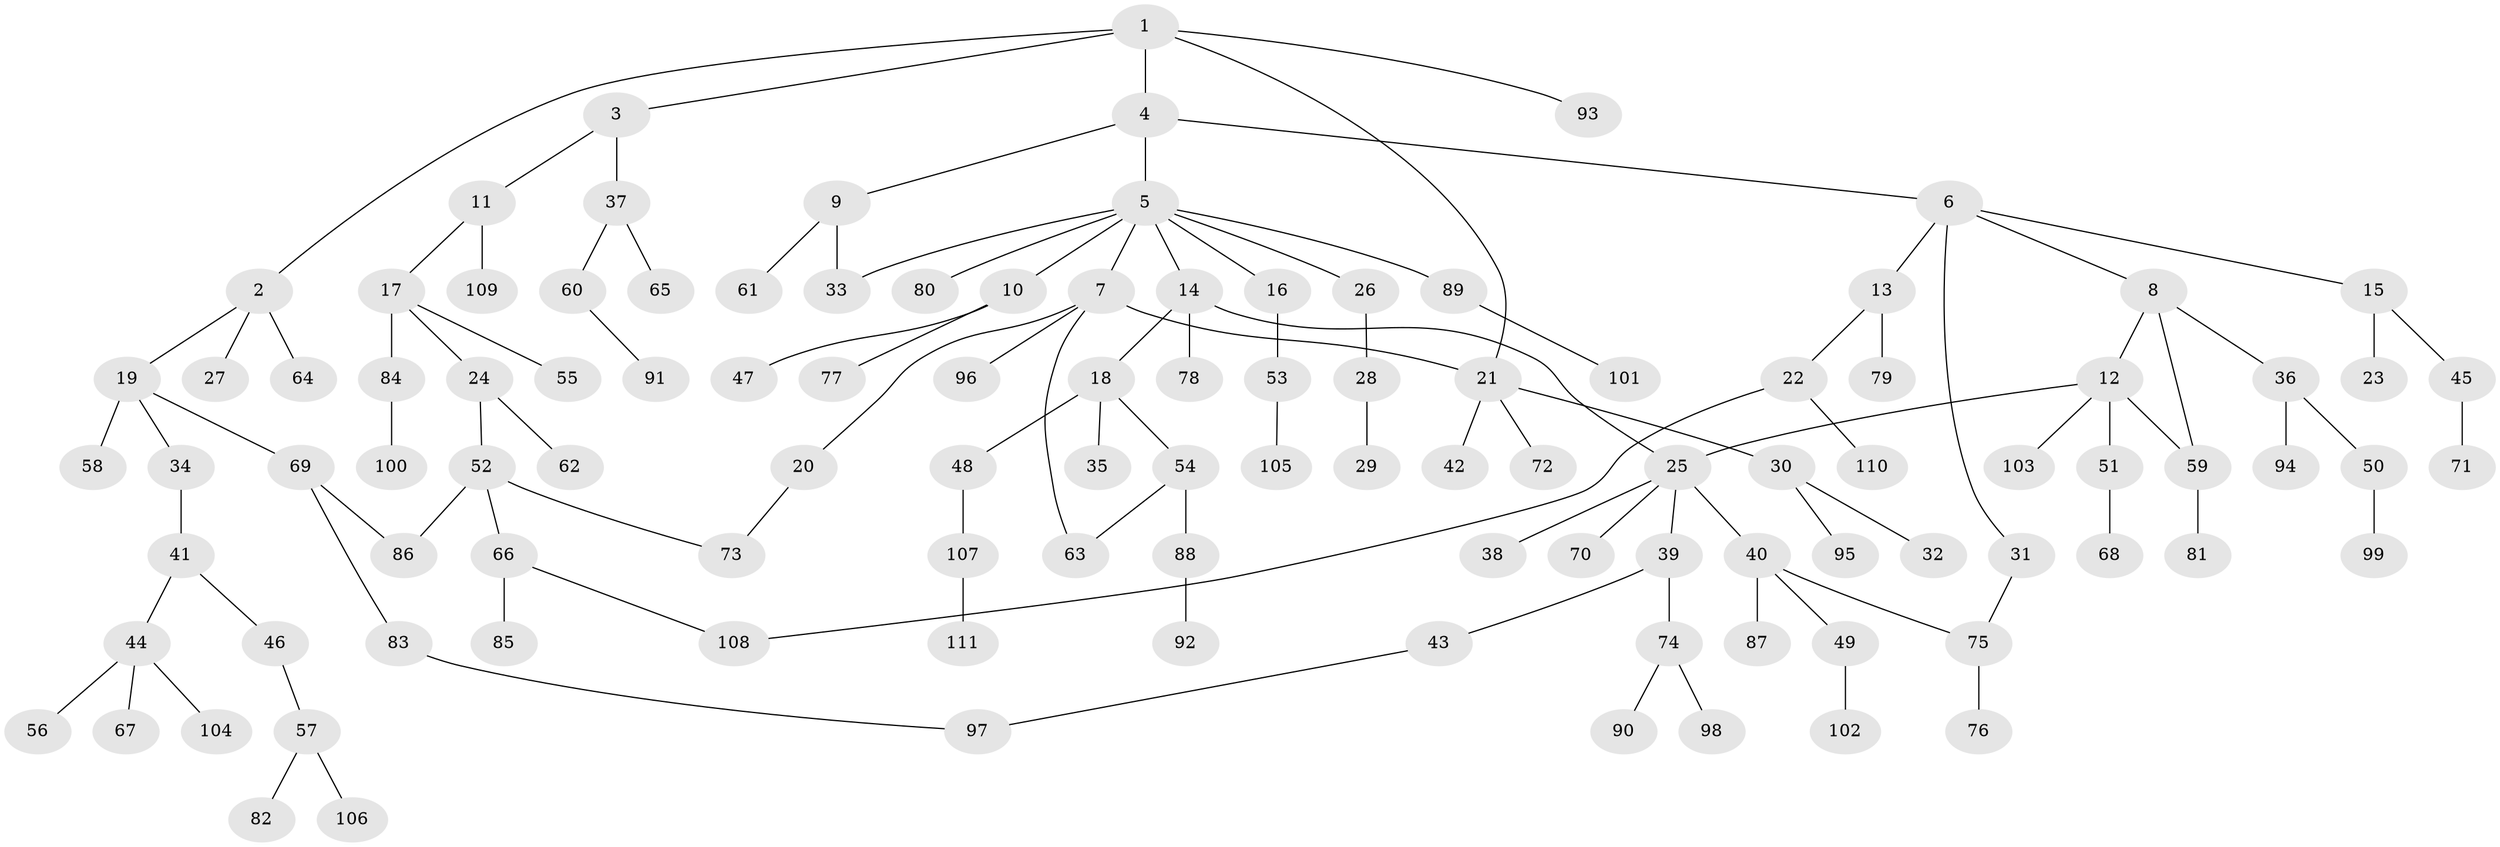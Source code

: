 // coarse degree distribution, {6: 0.0410958904109589, 3: 0.1506849315068493, 4: 0.0821917808219178, 9: 0.0136986301369863, 2: 0.2054794520547945, 5: 0.0136986301369863, 1: 0.4794520547945205, 8: 0.0136986301369863}
// Generated by graph-tools (version 1.1) at 2025/51/02/27/25 19:51:36]
// undirected, 111 vertices, 120 edges
graph export_dot {
graph [start="1"]
  node [color=gray90,style=filled];
  1;
  2;
  3;
  4;
  5;
  6;
  7;
  8;
  9;
  10;
  11;
  12;
  13;
  14;
  15;
  16;
  17;
  18;
  19;
  20;
  21;
  22;
  23;
  24;
  25;
  26;
  27;
  28;
  29;
  30;
  31;
  32;
  33;
  34;
  35;
  36;
  37;
  38;
  39;
  40;
  41;
  42;
  43;
  44;
  45;
  46;
  47;
  48;
  49;
  50;
  51;
  52;
  53;
  54;
  55;
  56;
  57;
  58;
  59;
  60;
  61;
  62;
  63;
  64;
  65;
  66;
  67;
  68;
  69;
  70;
  71;
  72;
  73;
  74;
  75;
  76;
  77;
  78;
  79;
  80;
  81;
  82;
  83;
  84;
  85;
  86;
  87;
  88;
  89;
  90;
  91;
  92;
  93;
  94;
  95;
  96;
  97;
  98;
  99;
  100;
  101;
  102;
  103;
  104;
  105;
  106;
  107;
  108;
  109;
  110;
  111;
  1 -- 2;
  1 -- 3;
  1 -- 4;
  1 -- 93;
  1 -- 21;
  2 -- 19;
  2 -- 27;
  2 -- 64;
  3 -- 11;
  3 -- 37;
  4 -- 5;
  4 -- 6;
  4 -- 9;
  5 -- 7;
  5 -- 10;
  5 -- 14;
  5 -- 16;
  5 -- 26;
  5 -- 33;
  5 -- 80;
  5 -- 89;
  6 -- 8;
  6 -- 13;
  6 -- 15;
  6 -- 31;
  7 -- 20;
  7 -- 21;
  7 -- 63;
  7 -- 96;
  8 -- 12;
  8 -- 36;
  8 -- 59;
  9 -- 61;
  9 -- 33;
  10 -- 47;
  10 -- 77;
  11 -- 17;
  11 -- 109;
  12 -- 25;
  12 -- 51;
  12 -- 59;
  12 -- 103;
  13 -- 22;
  13 -- 79;
  14 -- 18;
  14 -- 78;
  14 -- 25;
  15 -- 23;
  15 -- 45;
  16 -- 53;
  17 -- 24;
  17 -- 55;
  17 -- 84;
  18 -- 35;
  18 -- 48;
  18 -- 54;
  19 -- 34;
  19 -- 58;
  19 -- 69;
  20 -- 73;
  21 -- 30;
  21 -- 42;
  21 -- 72;
  22 -- 110;
  22 -- 108;
  24 -- 52;
  24 -- 62;
  25 -- 38;
  25 -- 39;
  25 -- 40;
  25 -- 70;
  26 -- 28;
  28 -- 29;
  30 -- 32;
  30 -- 95;
  31 -- 75;
  34 -- 41;
  36 -- 50;
  36 -- 94;
  37 -- 60;
  37 -- 65;
  39 -- 43;
  39 -- 74;
  40 -- 49;
  40 -- 87;
  40 -- 75;
  41 -- 44;
  41 -- 46;
  43 -- 97;
  44 -- 56;
  44 -- 67;
  44 -- 104;
  45 -- 71;
  46 -- 57;
  48 -- 107;
  49 -- 102;
  50 -- 99;
  51 -- 68;
  52 -- 66;
  52 -- 73;
  52 -- 86;
  53 -- 105;
  54 -- 88;
  54 -- 63;
  57 -- 82;
  57 -- 106;
  59 -- 81;
  60 -- 91;
  66 -- 85;
  66 -- 108;
  69 -- 83;
  69 -- 86;
  74 -- 90;
  74 -- 98;
  75 -- 76;
  83 -- 97;
  84 -- 100;
  88 -- 92;
  89 -- 101;
  107 -- 111;
}
